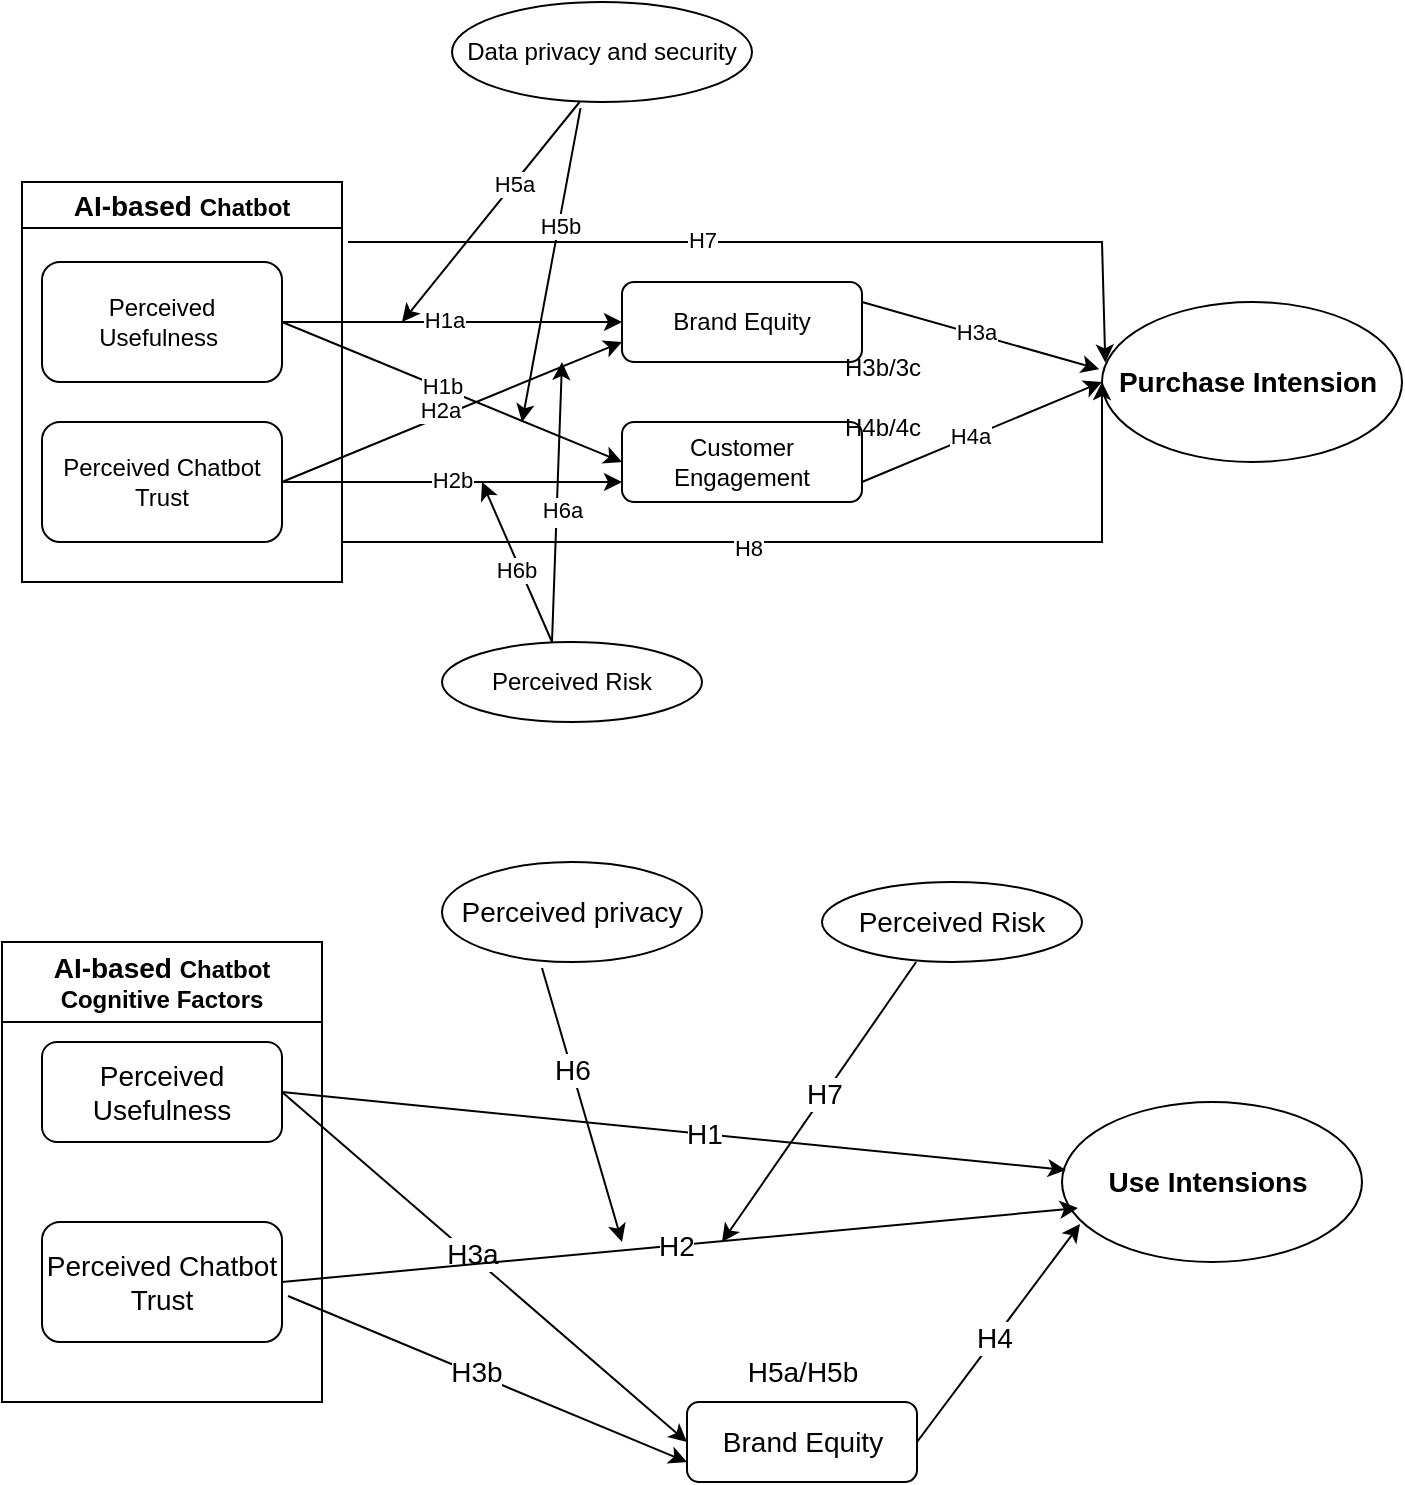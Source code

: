 <mxfile version="28.0.7">
  <diagram name="Page-1" id="FZs6Rt4ACzhvYpM6SBXu">
    <mxGraphModel dx="976" dy="630" grid="1" gridSize="10" guides="1" tooltips="1" connect="1" arrows="1" fold="1" page="1" pageScale="1" pageWidth="850" pageHeight="1100" math="0" shadow="0">
      <root>
        <mxCell id="0" />
        <mxCell id="1" parent="0" />
        <mxCell id="X6JH5Qs2MuLJ38H26zWU-1" value="Perceived Usefulness&amp;nbsp;" style="rounded=1;whiteSpace=wrap;html=1;" parent="1" vertex="1">
          <mxGeometry x="90" y="260" width="120" height="60" as="geometry" />
        </mxCell>
        <mxCell id="X6JH5Qs2MuLJ38H26zWU-3" value="&lt;b style=&quot;font-size: 14px;&quot;&gt;AI-based&amp;nbsp;&lt;/b&gt;Chatbot" style="swimlane;whiteSpace=wrap;html=1;" parent="1" vertex="1">
          <mxGeometry x="80" y="220" width="160" height="200" as="geometry" />
        </mxCell>
        <mxCell id="X6JH5Qs2MuLJ38H26zWU-2" value="Perceived Chatbot Trust" style="rounded=1;whiteSpace=wrap;html=1;" parent="X6JH5Qs2MuLJ38H26zWU-3" vertex="1">
          <mxGeometry x="10" y="120" width="120" height="60" as="geometry" />
        </mxCell>
        <mxCell id="X6JH5Qs2MuLJ38H26zWU-4" value="Brand Equity" style="rounded=1;whiteSpace=wrap;html=1;" parent="1" vertex="1">
          <mxGeometry x="380" y="270" width="120" height="40" as="geometry" />
        </mxCell>
        <mxCell id="X6JH5Qs2MuLJ38H26zWU-5" value="Customer Engagement" style="rounded=1;whiteSpace=wrap;html=1;" parent="1" vertex="1">
          <mxGeometry x="380" y="340" width="120" height="40" as="geometry" />
        </mxCell>
        <mxCell id="X6JH5Qs2MuLJ38H26zWU-6" value="" style="endArrow=classic;html=1;rounded=0;exitX=1;exitY=0.5;exitDx=0;exitDy=0;" parent="1" source="X6JH5Qs2MuLJ38H26zWU-2" edge="1">
          <mxGeometry width="50" height="50" relative="1" as="geometry">
            <mxPoint x="240" y="320" as="sourcePoint" />
            <mxPoint x="380" y="300" as="targetPoint" />
          </mxGeometry>
        </mxCell>
        <mxCell id="X6JH5Qs2MuLJ38H26zWU-36" value="H" style="edgeLabel;html=1;align=center;verticalAlign=middle;resizable=0;points=[];" parent="X6JH5Qs2MuLJ38H26zWU-6" vertex="1" connectable="0">
          <mxGeometry x="-0.066" y="1" relative="1" as="geometry">
            <mxPoint as="offset" />
          </mxGeometry>
        </mxCell>
        <mxCell id="X6JH5Qs2MuLJ38H26zWU-37" value="H2a" style="edgeLabel;html=1;align=center;verticalAlign=middle;resizable=0;points=[];" parent="X6JH5Qs2MuLJ38H26zWU-6" vertex="1" connectable="0">
          <mxGeometry x="-0.064" y="3" relative="1" as="geometry">
            <mxPoint y="-1" as="offset" />
          </mxGeometry>
        </mxCell>
        <mxCell id="X6JH5Qs2MuLJ38H26zWU-7" value="" style="endArrow=classic;html=1;rounded=0;entryX=0;entryY=0.75;entryDx=0;entryDy=0;exitX=1;exitY=0.5;exitDx=0;exitDy=0;" parent="1" source="X6JH5Qs2MuLJ38H26zWU-2" target="X6JH5Qs2MuLJ38H26zWU-5" edge="1">
          <mxGeometry width="50" height="50" relative="1" as="geometry">
            <mxPoint x="240" y="320" as="sourcePoint" />
            <mxPoint x="370" y="280" as="targetPoint" />
          </mxGeometry>
        </mxCell>
        <mxCell id="X6JH5Qs2MuLJ38H26zWU-21" value="H2b" style="edgeLabel;html=1;align=center;verticalAlign=middle;resizable=0;points=[];" parent="X6JH5Qs2MuLJ38H26zWU-7" vertex="1" connectable="0">
          <mxGeometry x="-0.004" y="1" relative="1" as="geometry">
            <mxPoint as="offset" />
          </mxGeometry>
        </mxCell>
        <mxCell id="X6JH5Qs2MuLJ38H26zWU-8" value="&lt;font style=&quot;font-size: 14px;&quot;&gt;&lt;b&gt;Purchase Intension&amp;nbsp;&lt;/b&gt;&lt;/font&gt;" style="ellipse;whiteSpace=wrap;html=1;" parent="1" vertex="1">
          <mxGeometry x="620" y="280" width="150" height="80" as="geometry" />
        </mxCell>
        <mxCell id="X6JH5Qs2MuLJ38H26zWU-9" value="" style="endArrow=classic;html=1;rounded=0;entryX=-0.009;entryY=0.42;entryDx=0;entryDy=0;exitX=1;exitY=0.25;exitDx=0;exitDy=0;entryPerimeter=0;" parent="1" source="X6JH5Qs2MuLJ38H26zWU-4" target="X6JH5Qs2MuLJ38H26zWU-8" edge="1">
          <mxGeometry width="50" height="50" relative="1" as="geometry">
            <mxPoint x="480" y="270" as="sourcePoint" />
            <mxPoint x="530" y="220" as="targetPoint" />
          </mxGeometry>
        </mxCell>
        <mxCell id="X6JH5Qs2MuLJ38H26zWU-22" value="H3a" style="edgeLabel;html=1;align=center;verticalAlign=middle;resizable=0;points=[];" parent="X6JH5Qs2MuLJ38H26zWU-9" vertex="1" connectable="0">
          <mxGeometry x="-0.054" y="1" relative="1" as="geometry">
            <mxPoint as="offset" />
          </mxGeometry>
        </mxCell>
        <mxCell id="X6JH5Qs2MuLJ38H26zWU-10" value="" style="endArrow=classic;html=1;rounded=0;exitX=1;exitY=0.75;exitDx=0;exitDy=0;entryX=0;entryY=0.5;entryDx=0;entryDy=0;" parent="1" source="X6JH5Qs2MuLJ38H26zWU-5" target="X6JH5Qs2MuLJ38H26zWU-8" edge="1">
          <mxGeometry width="50" height="50" relative="1" as="geometry">
            <mxPoint x="490" y="280" as="sourcePoint" />
            <mxPoint x="650" y="278" as="targetPoint" />
          </mxGeometry>
        </mxCell>
        <mxCell id="X6JH5Qs2MuLJ38H26zWU-24" value="H4a" style="edgeLabel;html=1;align=center;verticalAlign=middle;resizable=0;points=[];" parent="X6JH5Qs2MuLJ38H26zWU-10" vertex="1" connectable="0">
          <mxGeometry x="-0.118" y="1" relative="1" as="geometry">
            <mxPoint x="1" as="offset" />
          </mxGeometry>
        </mxCell>
        <mxCell id="X6JH5Qs2MuLJ38H26zWU-17" value="" style="endArrow=classic;html=1;rounded=0;exitX=0.592;exitY=1;exitDx=0;exitDy=0;exitPerimeter=0;" parent="1" edge="1">
          <mxGeometry width="50" height="50" relative="1" as="geometry">
            <mxPoint x="358.8" y="180" as="sourcePoint" />
            <mxPoint x="270" y="290" as="targetPoint" />
          </mxGeometry>
        </mxCell>
        <mxCell id="X6JH5Qs2MuLJ38H26zWU-26" value="H5a" style="edgeLabel;html=1;align=center;verticalAlign=middle;resizable=0;points=[];" parent="X6JH5Qs2MuLJ38H26zWU-17" vertex="1" connectable="0">
          <mxGeometry x="-0.254" relative="1" as="geometry">
            <mxPoint as="offset" />
          </mxGeometry>
        </mxCell>
        <mxCell id="X6JH5Qs2MuLJ38H26zWU-19" value="" style="endArrow=classic;html=1;rounded=0;exitX=0.5;exitY=0;exitDx=0;exitDy=0;" parent="1" edge="1">
          <mxGeometry width="50" height="50" relative="1" as="geometry">
            <mxPoint x="345" y="450" as="sourcePoint" />
            <mxPoint x="310" y="370" as="targetPoint" />
          </mxGeometry>
        </mxCell>
        <mxCell id="X6JH5Qs2MuLJ38H26zWU-27" value="H6b" style="edgeLabel;html=1;align=center;verticalAlign=middle;resizable=0;points=[];" parent="X6JH5Qs2MuLJ38H26zWU-19" vertex="1" connectable="0">
          <mxGeometry x="-0.079" y="2" relative="1" as="geometry">
            <mxPoint as="offset" />
          </mxGeometry>
        </mxCell>
        <mxCell id="X6JH5Qs2MuLJ38H26zWU-28" value="" style="endArrow=classic;html=1;rounded=0;entryX=0;entryY=0.5;entryDx=0;entryDy=0;" parent="1" target="X6JH5Qs2MuLJ38H26zWU-8" edge="1">
          <mxGeometry width="50" height="50" relative="1" as="geometry">
            <mxPoint x="240" y="400" as="sourcePoint" />
            <mxPoint x="669.16" y="368.8" as="targetPoint" />
            <Array as="points">
              <mxPoint x="620" y="400" />
            </Array>
          </mxGeometry>
        </mxCell>
        <mxCell id="X6JH5Qs2MuLJ38H26zWU-31" value="H8" style="edgeLabel;html=1;align=center;verticalAlign=middle;resizable=0;points=[];" parent="X6JH5Qs2MuLJ38H26zWU-28" vertex="1" connectable="0">
          <mxGeometry x="-0.119" y="-3" relative="1" as="geometry">
            <mxPoint as="offset" />
          </mxGeometry>
        </mxCell>
        <mxCell id="X6JH5Qs2MuLJ38H26zWU-29" value="" style="endArrow=classic;html=1;rounded=0;entryX=0.011;entryY=0.378;entryDx=0;entryDy=0;entryPerimeter=0;" parent="1" target="X6JH5Qs2MuLJ38H26zWU-8" edge="1">
          <mxGeometry width="50" height="50" relative="1" as="geometry">
            <mxPoint x="243" y="250" as="sourcePoint" />
            <mxPoint x="679" y="389" as="targetPoint" />
            <Array as="points">
              <mxPoint x="620" y="250" />
            </Array>
          </mxGeometry>
        </mxCell>
        <mxCell id="X6JH5Qs2MuLJ38H26zWU-30" value="H7" style="edgeLabel;html=1;align=center;verticalAlign=middle;resizable=0;points=[];" parent="X6JH5Qs2MuLJ38H26zWU-29" vertex="1" connectable="0">
          <mxGeometry x="-0.168" y="-2" relative="1" as="geometry">
            <mxPoint x="-5" y="-3" as="offset" />
          </mxGeometry>
        </mxCell>
        <mxCell id="X6JH5Qs2MuLJ38H26zWU-33" value="" style="endArrow=classic;html=1;rounded=0;exitX=1;exitY=0.5;exitDx=0;exitDy=0;" parent="1" source="X6JH5Qs2MuLJ38H26zWU-1" edge="1">
          <mxGeometry width="50" height="50" relative="1" as="geometry">
            <mxPoint x="220" y="300" as="sourcePoint" />
            <mxPoint x="380" y="360" as="targetPoint" />
          </mxGeometry>
        </mxCell>
        <mxCell id="X6JH5Qs2MuLJ38H26zWU-35" value="H1b" style="edgeLabel;html=1;align=center;verticalAlign=middle;resizable=0;points=[];" parent="X6JH5Qs2MuLJ38H26zWU-33" vertex="1" connectable="0">
          <mxGeometry x="-0.072" y="1" relative="1" as="geometry">
            <mxPoint as="offset" />
          </mxGeometry>
        </mxCell>
        <mxCell id="X6JH5Qs2MuLJ38H26zWU-34" value="" style="endArrow=classic;html=1;rounded=0;exitX=1;exitY=0.5;exitDx=0;exitDy=0;entryX=0;entryY=0.5;entryDx=0;entryDy=0;" parent="1" source="X6JH5Qs2MuLJ38H26zWU-1" target="X6JH5Qs2MuLJ38H26zWU-4" edge="1">
          <mxGeometry width="50" height="50" relative="1" as="geometry">
            <mxPoint x="210" y="290" as="sourcePoint" />
            <mxPoint x="275" y="271.944" as="targetPoint" />
          </mxGeometry>
        </mxCell>
        <mxCell id="X6JH5Qs2MuLJ38H26zWU-39" value="H1a" style="edgeLabel;html=1;align=center;verticalAlign=middle;resizable=0;points=[];" parent="X6JH5Qs2MuLJ38H26zWU-34" vertex="1" connectable="0">
          <mxGeometry x="-0.046" y="1" relative="1" as="geometry">
            <mxPoint as="offset" />
          </mxGeometry>
        </mxCell>
        <mxCell id="X6JH5Qs2MuLJ38H26zWU-40" value="H3b/3c" style="text;html=1;align=center;verticalAlign=middle;resizable=0;points=[];autosize=1;strokeColor=none;fillColor=none;" parent="1" vertex="1">
          <mxGeometry x="480" y="298" width="60" height="30" as="geometry" />
        </mxCell>
        <mxCell id="X6JH5Qs2MuLJ38H26zWU-41" value="H4b/4c" style="text;html=1;align=center;verticalAlign=middle;resizable=0;points=[];autosize=1;strokeColor=none;fillColor=none;" parent="1" vertex="1">
          <mxGeometry x="480" y="328" width="60" height="30" as="geometry" />
        </mxCell>
        <mxCell id="X6JH5Qs2MuLJ38H26zWU-44" value="" style="endArrow=classic;html=1;rounded=0;exitX=0.5;exitY=0;exitDx=0;exitDy=0;" parent="1" edge="1">
          <mxGeometry width="50" height="50" relative="1" as="geometry">
            <mxPoint x="345" y="450" as="sourcePoint" />
            <mxPoint x="350" y="310" as="targetPoint" />
          </mxGeometry>
        </mxCell>
        <mxCell id="X6JH5Qs2MuLJ38H26zWU-45" value="H6" style="edgeLabel;html=1;align=center;verticalAlign=middle;resizable=0;points=[];" parent="X6JH5Qs2MuLJ38H26zWU-44" vertex="1" connectable="0">
          <mxGeometry x="-0.079" y="2" relative="1" as="geometry">
            <mxPoint as="offset" />
          </mxGeometry>
        </mxCell>
        <mxCell id="X6JH5Qs2MuLJ38H26zWU-46" value="H6a" style="edgeLabel;html=1;align=center;verticalAlign=middle;resizable=0;points=[];" parent="X6JH5Qs2MuLJ38H26zWU-44" vertex="1" connectable="0">
          <mxGeometry x="-0.049" y="-2" relative="1" as="geometry">
            <mxPoint as="offset" />
          </mxGeometry>
        </mxCell>
        <mxCell id="X6JH5Qs2MuLJ38H26zWU-47" value="" style="endArrow=classic;html=1;rounded=0;exitX=0.595;exitY=1.077;exitDx=0;exitDy=0;exitPerimeter=0;" parent="1" edge="1">
          <mxGeometry width="50" height="50" relative="1" as="geometry">
            <mxPoint x="359.25" y="183.08" as="sourcePoint" />
            <mxPoint x="330" y="340" as="targetPoint" />
          </mxGeometry>
        </mxCell>
        <mxCell id="X6JH5Qs2MuLJ38H26zWU-48" value="H5b" style="edgeLabel;html=1;align=center;verticalAlign=middle;resizable=0;points=[];" parent="X6JH5Qs2MuLJ38H26zWU-47" vertex="1" connectable="0">
          <mxGeometry x="-0.254" relative="1" as="geometry">
            <mxPoint as="offset" />
          </mxGeometry>
        </mxCell>
        <mxCell id="X6JH5Qs2MuLJ38H26zWU-50" value="&lt;b style=&quot;font-size: 14px;&quot;&gt;AI-based&amp;nbsp;&lt;/b&gt;Chatbot Cognitive Factors" style="swimlane;whiteSpace=wrap;html=1;startSize=40;" parent="1" vertex="1">
          <mxGeometry x="70" y="600" width="160" height="230" as="geometry" />
        </mxCell>
        <mxCell id="X6JH5Qs2MuLJ38H26zWU-51" value="&lt;font style=&quot;font-size: 14px;&quot;&gt;Perceived Chatbot Trust&lt;/font&gt;" style="rounded=1;whiteSpace=wrap;html=1;" parent="X6JH5Qs2MuLJ38H26zWU-50" vertex="1">
          <mxGeometry x="20" y="140" width="120" height="60" as="geometry" />
        </mxCell>
        <mxCell id="X6JH5Qs2MuLJ38H26zWU-49" value="&lt;font style=&quot;font-size: 14px;&quot;&gt;Perceived Usefulness&lt;/font&gt;" style="rounded=1;whiteSpace=wrap;html=1;" parent="X6JH5Qs2MuLJ38H26zWU-50" vertex="1">
          <mxGeometry x="20" y="50" width="120" height="50" as="geometry" />
        </mxCell>
        <mxCell id="X6JH5Qs2MuLJ38H26zWU-52" value="&lt;font style=&quot;font-size: 14px;&quot;&gt;Brand Equity&lt;/font&gt;" style="rounded=1;whiteSpace=wrap;html=1;" parent="1" vertex="1">
          <mxGeometry x="412.5" y="830" width="115" height="40" as="geometry" />
        </mxCell>
        <mxCell id="X6JH5Qs2MuLJ38H26zWU-54" value="" style="endArrow=classic;html=1;rounded=0;exitX=1.025;exitY=0.617;exitDx=0;exitDy=0;entryX=0;entryY=0.75;entryDx=0;entryDy=0;exitPerimeter=0;" parent="1" source="X6JH5Qs2MuLJ38H26zWU-51" target="X6JH5Qs2MuLJ38H26zWU-52" edge="1">
          <mxGeometry width="50" height="50" relative="1" as="geometry">
            <mxPoint x="230" y="750" as="sourcePoint" />
            <mxPoint x="370" y="730" as="targetPoint" />
          </mxGeometry>
        </mxCell>
        <mxCell id="X6JH5Qs2MuLJ38H26zWU-55" value="&lt;font style=&quot;font-size: 14px;&quot;&gt;H3b&lt;/font&gt;" style="edgeLabel;html=1;align=center;verticalAlign=middle;resizable=0;points=[];" parent="X6JH5Qs2MuLJ38H26zWU-54" vertex="1" connectable="0">
          <mxGeometry x="-0.066" y="1" relative="1" as="geometry">
            <mxPoint as="offset" />
          </mxGeometry>
        </mxCell>
        <mxCell id="X6JH5Qs2MuLJ38H26zWU-59" value="&lt;font style=&quot;font-size: 14px;&quot;&gt;&lt;b&gt;Use Intensions&amp;nbsp;&lt;/b&gt;&lt;/font&gt;" style="ellipse;whiteSpace=wrap;html=1;" parent="1" vertex="1">
          <mxGeometry x="600" y="680" width="150" height="80" as="geometry" />
        </mxCell>
        <mxCell id="X6JH5Qs2MuLJ38H26zWU-60" value="" style="endArrow=classic;html=1;rounded=0;exitX=1;exitY=0.5;exitDx=0;exitDy=0;entryX=0.06;entryY=0.763;entryDx=0;entryDy=0;entryPerimeter=0;" parent="1" source="X6JH5Qs2MuLJ38H26zWU-52" edge="1" target="X6JH5Qs2MuLJ38H26zWU-59">
          <mxGeometry width="50" height="50" relative="1" as="geometry">
            <mxPoint x="470" y="700" as="sourcePoint" />
            <mxPoint x="610" y="750" as="targetPoint" />
          </mxGeometry>
        </mxCell>
        <mxCell id="X6JH5Qs2MuLJ38H26zWU-61" value="&lt;font style=&quot;font-size: 14px;&quot;&gt;H4&lt;/font&gt;" style="edgeLabel;html=1;align=center;verticalAlign=middle;resizable=0;points=[];" parent="X6JH5Qs2MuLJ38H26zWU-60" vertex="1" connectable="0">
          <mxGeometry x="-0.054" y="1" relative="1" as="geometry">
            <mxPoint as="offset" />
          </mxGeometry>
        </mxCell>
        <mxCell id="X6JH5Qs2MuLJ38H26zWU-74" value="" style="endArrow=classic;html=1;rounded=0;exitX=1;exitY=0.5;exitDx=0;exitDy=0;entryX=0;entryY=0.5;entryDx=0;entryDy=0;" parent="1" source="X6JH5Qs2MuLJ38H26zWU-49" edge="1" target="X6JH5Qs2MuLJ38H26zWU-52">
          <mxGeometry width="50" height="50" relative="1" as="geometry">
            <mxPoint x="210" y="730" as="sourcePoint" />
            <mxPoint x="380" y="900" as="targetPoint" />
          </mxGeometry>
        </mxCell>
        <mxCell id="X6JH5Qs2MuLJ38H26zWU-75" value="&lt;font style=&quot;font-size: 14px;&quot;&gt;H3a&lt;/font&gt;" style="edgeLabel;html=1;align=center;verticalAlign=middle;resizable=0;points=[];" parent="X6JH5Qs2MuLJ38H26zWU-74" vertex="1" connectable="0">
          <mxGeometry x="-0.072" y="1" relative="1" as="geometry">
            <mxPoint as="offset" />
          </mxGeometry>
        </mxCell>
        <mxCell id="X6JH5Qs2MuLJ38H26zWU-78" value="&lt;font style=&quot;font-size: 14px;&quot;&gt;H5a/H5b&lt;/font&gt;" style="text;html=1;align=center;verticalAlign=middle;resizable=0;points=[];autosize=1;strokeColor=none;fillColor=none;" parent="1" vertex="1">
          <mxGeometry x="430" y="800" width="80" height="30" as="geometry" />
        </mxCell>
        <mxCell id="X6JH5Qs2MuLJ38H26zWU-83" value="" style="endArrow=classic;html=1;rounded=0;" parent="1" edge="1">
          <mxGeometry width="50" height="50" relative="1" as="geometry">
            <mxPoint x="340" y="613" as="sourcePoint" />
            <mxPoint x="380" y="750" as="targetPoint" />
          </mxGeometry>
        </mxCell>
        <mxCell id="X6JH5Qs2MuLJ38H26zWU-84" value="&lt;font style=&quot;font-size: 14px;&quot;&gt;H6&lt;/font&gt;" style="edgeLabel;html=1;align=center;verticalAlign=middle;resizable=0;points=[];" parent="X6JH5Qs2MuLJ38H26zWU-83" vertex="1" connectable="0">
          <mxGeometry x="-0.254" relative="1" as="geometry">
            <mxPoint as="offset" />
          </mxGeometry>
        </mxCell>
        <mxCell id="HFFctY4y6C58vkO1dMiE-1" value="Data privacy and security" style="ellipse;whiteSpace=wrap;html=1;" parent="1" vertex="1">
          <mxGeometry x="295" y="130" width="150" height="50" as="geometry" />
        </mxCell>
        <mxCell id="HFFctY4y6C58vkO1dMiE-2" value="Perceived Risk" style="ellipse;whiteSpace=wrap;html=1;" parent="1" vertex="1">
          <mxGeometry x="290" y="450" width="130" height="40" as="geometry" />
        </mxCell>
        <mxCell id="HFFctY4y6C58vkO1dMiE-3" value="&lt;font style=&quot;font-size: 14px;&quot;&gt;Perceived privacy&lt;/font&gt;" style="ellipse;whiteSpace=wrap;html=1;" parent="1" vertex="1">
          <mxGeometry x="290" y="560" width="130" height="50" as="geometry" />
        </mxCell>
        <mxCell id="HFFctY4y6C58vkO1dMiE-4" value="&lt;font style=&quot;font-size: 14px;&quot;&gt;Perceived Risk&lt;/font&gt;" style="ellipse;whiteSpace=wrap;html=1;" parent="1" vertex="1">
          <mxGeometry x="480" y="570" width="130" height="40" as="geometry" />
        </mxCell>
        <mxCell id="wnKXYgk9LDf92tsni8AV-2" value="" style="endArrow=classic;html=1;rounded=0;exitX=1;exitY=0.5;exitDx=0;exitDy=0;entryX=0.013;entryY=0.425;entryDx=0;entryDy=0;entryPerimeter=0;" edge="1" parent="1" source="X6JH5Qs2MuLJ38H26zWU-49" target="X6JH5Qs2MuLJ38H26zWU-59">
          <mxGeometry width="50" height="50" relative="1" as="geometry">
            <mxPoint x="400" y="790" as="sourcePoint" />
            <mxPoint x="450" y="740" as="targetPoint" />
          </mxGeometry>
        </mxCell>
        <mxCell id="wnKXYgk9LDf92tsni8AV-4" value="&lt;font style=&quot;font-size: 14px;&quot;&gt;H1&lt;/font&gt;" style="edgeLabel;html=1;align=center;verticalAlign=middle;resizable=0;points=[];" vertex="1" connectable="0" parent="wnKXYgk9LDf92tsni8AV-2">
          <mxGeometry x="0.077" relative="1" as="geometry">
            <mxPoint as="offset" />
          </mxGeometry>
        </mxCell>
        <mxCell id="wnKXYgk9LDf92tsni8AV-3" value="" style="endArrow=classic;html=1;rounded=0;exitX=1;exitY=0.5;exitDx=0;exitDy=0;entryX=0.053;entryY=0.663;entryDx=0;entryDy=0;entryPerimeter=0;" edge="1" parent="1" source="X6JH5Qs2MuLJ38H26zWU-51" target="X6JH5Qs2MuLJ38H26zWU-59">
          <mxGeometry width="50" height="50" relative="1" as="geometry">
            <mxPoint x="400" y="790" as="sourcePoint" />
            <mxPoint x="450" y="740" as="targetPoint" />
          </mxGeometry>
        </mxCell>
        <mxCell id="wnKXYgk9LDf92tsni8AV-5" value="&lt;font style=&quot;font-size: 14px;&quot;&gt;H2&lt;/font&gt;" style="edgeLabel;html=1;align=center;verticalAlign=middle;resizable=0;points=[];" vertex="1" connectable="0" parent="wnKXYgk9LDf92tsni8AV-3">
          <mxGeometry x="-0.01" relative="1" as="geometry">
            <mxPoint as="offset" />
          </mxGeometry>
        </mxCell>
        <mxCell id="wnKXYgk9LDf92tsni8AV-8" value="" style="endArrow=classic;html=1;rounded=0;exitX=0.362;exitY=1;exitDx=0;exitDy=0;exitPerimeter=0;" edge="1" parent="1" source="HFFctY4y6C58vkO1dMiE-4">
          <mxGeometry width="50" height="50" relative="1" as="geometry">
            <mxPoint x="400" y="760" as="sourcePoint" />
            <mxPoint x="430" y="750" as="targetPoint" />
          </mxGeometry>
        </mxCell>
        <mxCell id="wnKXYgk9LDf92tsni8AV-9" value="&lt;font style=&quot;font-size: 14px;&quot;&gt;H7&lt;/font&gt;" style="edgeLabel;html=1;align=center;verticalAlign=middle;resizable=0;points=[];" vertex="1" connectable="0" parent="wnKXYgk9LDf92tsni8AV-8">
          <mxGeometry x="-0.055" relative="1" as="geometry">
            <mxPoint as="offset" />
          </mxGeometry>
        </mxCell>
      </root>
    </mxGraphModel>
  </diagram>
</mxfile>
